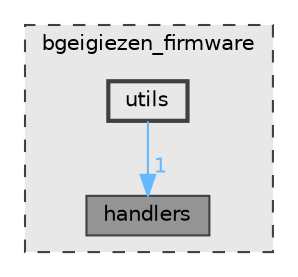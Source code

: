 digraph "bgeigiezen_firmware/utils"
{
 // LATEX_PDF_SIZE
  bgcolor="transparent";
  edge [fontname=Helvetica,fontsize=10,labelfontname=Helvetica,labelfontsize=10];
  node [fontname=Helvetica,fontsize=10,shape=box,height=0.2,width=0.4];
  compound=true
  subgraph clusterdir_e1eaf1e768829cf4a63747721d8faaf4 {
    graph [ bgcolor="#e8e8e8", pencolor="grey25", label="bgeigiezen_firmware", fontname=Helvetica,fontsize=10 style="filled,dashed", URL="dir_e1eaf1e768829cf4a63747721d8faaf4.html",tooltip=""]
  dir_749451a598ecd5c0309d9027278f34c6 [label="handlers", fillcolor="#949494", color="grey25", style="filled", URL="dir_749451a598ecd5c0309d9027278f34c6.html",tooltip=""];
  dir_a24ad72c06e21cd2cd0e24e40f39aea1 [label="utils", fillcolor="#e8e8e8", color="grey25", style="filled,bold", URL="dir_a24ad72c06e21cd2cd0e24e40f39aea1.html",tooltip=""];
  }
  dir_a24ad72c06e21cd2cd0e24e40f39aea1->dir_749451a598ecd5c0309d9027278f34c6 [headlabel="1", labeldistance=1.5 headhref="dir_000003_000001.html" color="steelblue1" fontcolor="steelblue1"];
}
